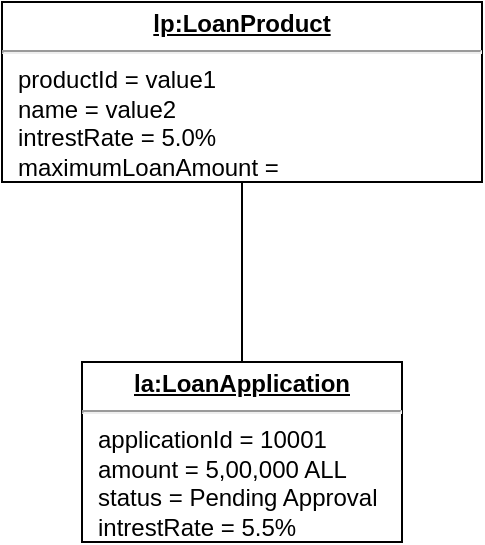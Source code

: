 <mxfile version="22.1.21" type="github">
  <diagram name="Page-1" id="RTDrvzLiMqNh0Hz9u7tO">
    <mxGraphModel dx="1050" dy="557" grid="1" gridSize="10" guides="1" tooltips="1" connect="1" arrows="1" fold="1" page="1" pageScale="1" pageWidth="850" pageHeight="1100" math="0" shadow="0">
      <root>
        <mxCell id="0" />
        <mxCell id="1" parent="0" />
        <mxCell id="k9KFmEXwrEPqWjRfYiHs-1" value="&lt;p style=&quot;margin:0px;margin-top:4px;text-align:center;text-decoration:underline;&quot;&gt;&lt;b&gt;lp:LoanProduct&lt;/b&gt;&lt;/p&gt;&lt;hr&gt;&lt;p style=&quot;margin:0px;margin-left:8px;&quot;&gt;productId = value1&lt;br&gt;name = value2&lt;br&gt;intrestRate = 5.0%&lt;/p&gt;&lt;p style=&quot;margin:0px;margin-left:8px;&quot;&gt;maximumLoanAmount =&amp;nbsp;&lt;/p&gt;" style="verticalAlign=top;align=left;overflow=fill;fontSize=12;fontFamily=Helvetica;html=1;whiteSpace=wrap;" parent="1" vertex="1">
          <mxGeometry x="310" y="100" width="240" height="90" as="geometry" />
        </mxCell>
        <mxCell id="k9KFmEXwrEPqWjRfYiHs-2" value="&lt;p style=&quot;margin:0px;margin-top:4px;text-align:center;text-decoration:underline;&quot;&gt;&lt;b&gt;la:LoanApplication&lt;/b&gt;&lt;/p&gt;&lt;hr&gt;&lt;p style=&quot;margin:0px;margin-left:8px;&quot;&gt;applicationId =&amp;nbsp;10001&lt;br&gt;amount = 5,00,000 ALL&lt;br&gt;status = Pending Approval&lt;/p&gt;&lt;p style=&quot;margin:0px;margin-left:8px;&quot;&gt;intrestRate = 5.5%&lt;/p&gt;" style="verticalAlign=top;align=left;overflow=fill;fontSize=12;fontFamily=Helvetica;html=1;whiteSpace=wrap;" parent="1" vertex="1">
          <mxGeometry x="350" y="280" width="160" height="90" as="geometry" />
        </mxCell>
        <mxCell id="k9KFmEXwrEPqWjRfYiHs-3" value="" style="endArrow=none;html=1;edgeStyle=orthogonalEdgeStyle;rounded=0;exitX=0.5;exitY=1;exitDx=0;exitDy=0;entryX=0.5;entryY=0;entryDx=0;entryDy=0;" parent="1" source="k9KFmEXwrEPqWjRfYiHs-1" target="k9KFmEXwrEPqWjRfYiHs-2" edge="1">
          <mxGeometry relative="1" as="geometry">
            <mxPoint x="380" y="260" as="sourcePoint" />
            <mxPoint x="540" y="260" as="targetPoint" />
          </mxGeometry>
        </mxCell>
      </root>
    </mxGraphModel>
  </diagram>
</mxfile>
